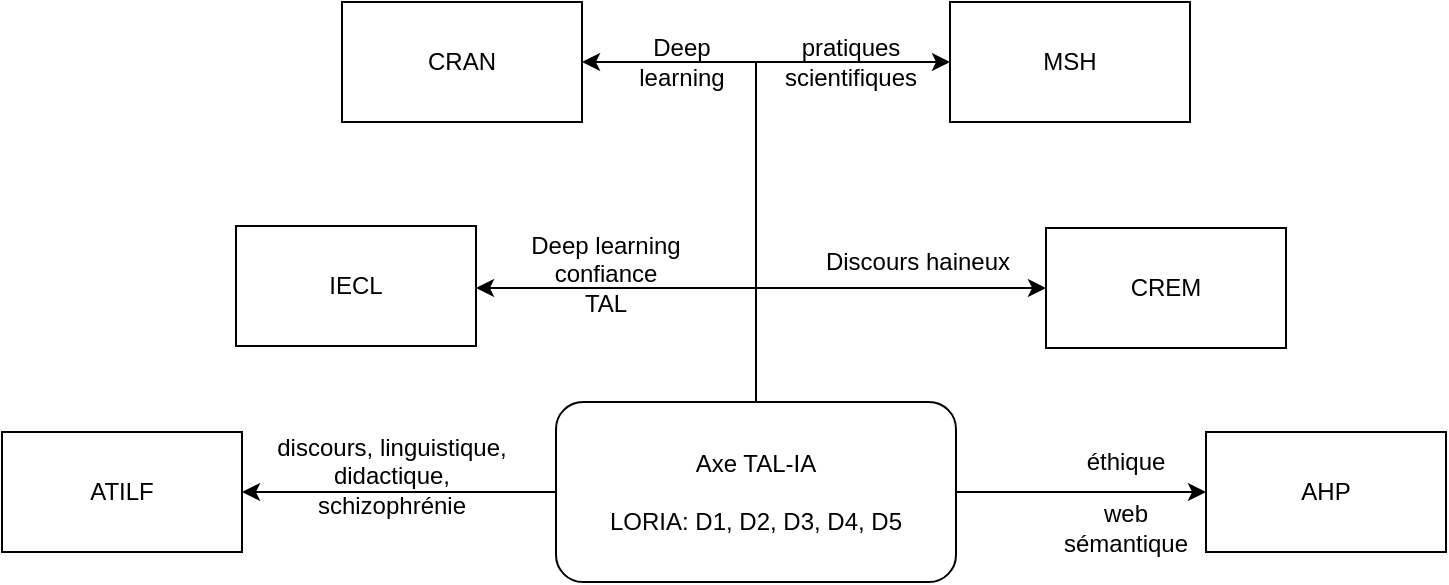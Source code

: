 <mxfile version="20.2.3" type="device"><diagram id="w7MK6gIMAtREQUtClq0J" name="Page-1"><mxGraphModel dx="931" dy="688" grid="1" gridSize="10" guides="1" tooltips="1" connect="1" arrows="1" fold="1" page="1" pageScale="1" pageWidth="850" pageHeight="1100" math="0" shadow="0"><root><mxCell id="0"/><mxCell id="1" parent="0"/><mxCell id="uHIDUcWbhz7grS10U1xQ-8" style="edgeStyle=orthogonalEdgeStyle;rounded=0;orthogonalLoop=1;jettySize=auto;html=1;" parent="1" source="uHIDUcWbhz7grS10U1xQ-1" target="uHIDUcWbhz7grS10U1xQ-2" edge="1"><mxGeometry relative="1" as="geometry"/></mxCell><mxCell id="uHIDUcWbhz7grS10U1xQ-9" style="edgeStyle=orthogonalEdgeStyle;rounded=0;orthogonalLoop=1;jettySize=auto;html=1;" parent="1" source="uHIDUcWbhz7grS10U1xQ-1" target="uHIDUcWbhz7grS10U1xQ-5" edge="1"><mxGeometry relative="1" as="geometry"/></mxCell><mxCell id="uHIDUcWbhz7grS10U1xQ-10" style="edgeStyle=orthogonalEdgeStyle;rounded=0;orthogonalLoop=1;jettySize=auto;html=1;entryX=0;entryY=0.5;entryDx=0;entryDy=0;" parent="1" source="uHIDUcWbhz7grS10U1xQ-1" target="uHIDUcWbhz7grS10U1xQ-4" edge="1"><mxGeometry relative="1" as="geometry"><Array as="points"><mxPoint x="425" y="448"/></Array></mxGeometry></mxCell><mxCell id="uHIDUcWbhz7grS10U1xQ-11" style="edgeStyle=orthogonalEdgeStyle;rounded=0;orthogonalLoop=1;jettySize=auto;html=1;" parent="1" edge="1"><mxGeometry relative="1" as="geometry"><mxPoint x="425" y="507" as="sourcePoint"/><mxPoint x="285" y="448" as="targetPoint"/><Array as="points"><mxPoint x="425" y="448"/></Array></mxGeometry></mxCell><mxCell id="uHIDUcWbhz7grS10U1xQ-12" style="edgeStyle=orthogonalEdgeStyle;rounded=0;orthogonalLoop=1;jettySize=auto;html=1;" parent="1" source="uHIDUcWbhz7grS10U1xQ-1" target="uHIDUcWbhz7grS10U1xQ-6" edge="1"><mxGeometry relative="1" as="geometry"><Array as="points"><mxPoint x="425" y="335"/></Array></mxGeometry></mxCell><mxCell id="waR64QgtGASxp_Q2ql24-2" style="edgeStyle=orthogonalEdgeStyle;rounded=0;orthogonalLoop=1;jettySize=auto;html=1;entryX=0;entryY=0.5;entryDx=0;entryDy=0;" edge="1" parent="1" source="uHIDUcWbhz7grS10U1xQ-1" target="waR64QgtGASxp_Q2ql24-1"><mxGeometry relative="1" as="geometry"/></mxCell><mxCell id="uHIDUcWbhz7grS10U1xQ-1" value="Axe TAL-IA&lt;br&gt;&lt;br&gt;LORIA: D1, D2, D3, D4, D5" style="rounded=1;whiteSpace=wrap;html=1;" parent="1" vertex="1"><mxGeometry x="325" y="505" width="200" height="90" as="geometry"/></mxCell><mxCell id="uHIDUcWbhz7grS10U1xQ-2" value="ATILF" style="rounded=0;whiteSpace=wrap;html=1;" parent="1" vertex="1"><mxGeometry x="48" y="520" width="120" height="60" as="geometry"/></mxCell><mxCell id="uHIDUcWbhz7grS10U1xQ-3" value="IECL" style="rounded=0;whiteSpace=wrap;html=1;" parent="1" vertex="1"><mxGeometry x="165" y="417" width="120" height="60" as="geometry"/></mxCell><mxCell id="uHIDUcWbhz7grS10U1xQ-4" value="CREM" style="rounded=0;whiteSpace=wrap;html=1;" parent="1" vertex="1"><mxGeometry x="570" y="418" width="120" height="60" as="geometry"/></mxCell><mxCell id="uHIDUcWbhz7grS10U1xQ-5" value="AHP" style="rounded=0;whiteSpace=wrap;html=1;" parent="1" vertex="1"><mxGeometry x="650" y="520" width="120" height="60" as="geometry"/></mxCell><mxCell id="uHIDUcWbhz7grS10U1xQ-6" value="CRAN" style="rounded=0;whiteSpace=wrap;html=1;" parent="1" vertex="1"><mxGeometry x="218" y="305" width="120" height="60" as="geometry"/></mxCell><mxCell id="uHIDUcWbhz7grS10U1xQ-13" value="Deep&lt;br&gt;learning" style="text;html=1;strokeColor=none;fillColor=none;align=center;verticalAlign=middle;whiteSpace=wrap;rounded=0;" parent="1" vertex="1"><mxGeometry x="358" y="320" width="60" height="30" as="geometry"/></mxCell><mxCell id="uHIDUcWbhz7grS10U1xQ-14" value="discours, linguistique,&lt;br&gt;didactique,&lt;br&gt;schizophrénie" style="text;html=1;strokeColor=none;fillColor=none;align=center;verticalAlign=middle;whiteSpace=wrap;rounded=0;" parent="1" vertex="1"><mxGeometry x="168" y="527" width="150" height="30" as="geometry"/></mxCell><mxCell id="uHIDUcWbhz7grS10U1xQ-15" value="éthique" style="text;html=1;strokeColor=none;fillColor=none;align=center;verticalAlign=middle;whiteSpace=wrap;rounded=0;" parent="1" vertex="1"><mxGeometry x="580" y="520" width="60" height="30" as="geometry"/></mxCell><mxCell id="uHIDUcWbhz7grS10U1xQ-16" value="web sémantique" style="text;html=1;strokeColor=none;fillColor=none;align=center;verticalAlign=middle;whiteSpace=wrap;rounded=0;" parent="1" vertex="1"><mxGeometry x="580" y="553" width="60" height="30" as="geometry"/></mxCell><mxCell id="uHIDUcWbhz7grS10U1xQ-17" value="Discours haineux" style="text;html=1;strokeColor=none;fillColor=none;align=center;verticalAlign=middle;whiteSpace=wrap;rounded=0;" parent="1" vertex="1"><mxGeometry x="451" y="420" width="110" height="30" as="geometry"/></mxCell><mxCell id="uHIDUcWbhz7grS10U1xQ-18" value="Deep learning&lt;br&gt;confiance&lt;br&gt;TAL" style="text;html=1;strokeColor=none;fillColor=none;align=center;verticalAlign=middle;whiteSpace=wrap;rounded=0;" parent="1" vertex="1"><mxGeometry x="310" y="426" width="80" height="30" as="geometry"/></mxCell><mxCell id="waR64QgtGASxp_Q2ql24-1" value="MSH" style="rounded=0;whiteSpace=wrap;html=1;" vertex="1" parent="1"><mxGeometry x="522" y="305" width="120" height="60" as="geometry"/></mxCell><mxCell id="waR64QgtGASxp_Q2ql24-3" value="pratiques scientifiques" style="text;html=1;strokeColor=none;fillColor=none;align=center;verticalAlign=middle;whiteSpace=wrap;rounded=0;" vertex="1" parent="1"><mxGeometry x="425" y="320" width="95" height="30" as="geometry"/></mxCell></root></mxGraphModel></diagram></mxfile>